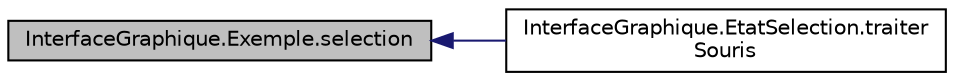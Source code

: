 digraph "InterfaceGraphique.Exemple.selection"
{
  edge [fontname="Helvetica",fontsize="10",labelfontname="Helvetica",labelfontsize="10"];
  node [fontname="Helvetica",fontsize="10",shape=record];
  rankdir="LR";
  Node1 [label="InterfaceGraphique.Exemple.selection",height=0.2,width=0.4,color="black", fillcolor="grey75", style="filled", fontcolor="black"];
  Node1 -> Node2 [dir="back",color="midnightblue",fontsize="10",style="solid",fontname="Helvetica"];
  Node2 [label="InterfaceGraphique.EtatSelection.traiter\lSouris",height=0.2,width=0.4,color="black", fillcolor="white", style="filled",URL="$db/d2c/class_interface_graphique_1_1_etat_selection.html#ab652a45f1af028c33d04d9d3026c130a",tooltip="Traiter le changement d&#39;état suite à une action du clavier. "];
}
